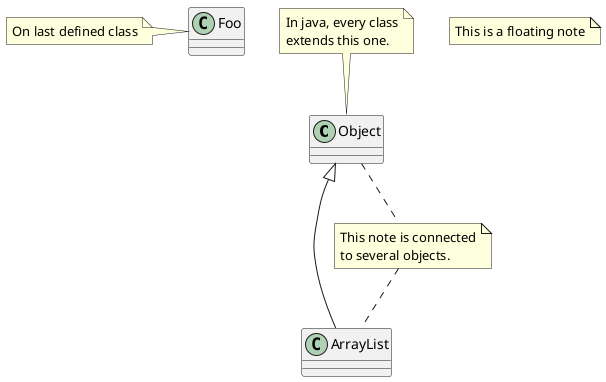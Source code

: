 '
'ClassDiagrams: Notes
'
'You can also define notes using note left of , note right of , note top of , note bottom of keywords.
'You can also define a note on the last defined class using note left, note right, note top, note bottom.
'A note can be also define alone with the note keywords, then linked to other objects using the .. symbol.
'
'--------------------------------------
'

@startuml

Object <|--- ArrayList
note top of Object : In java, every class\nextends this one.

note "This note is connected\nto several objects." as N2
Object .. N2
N2 .. ArrayList

class Foo
note left: On last defined class

note "This is a floating note" as N1

@enduml